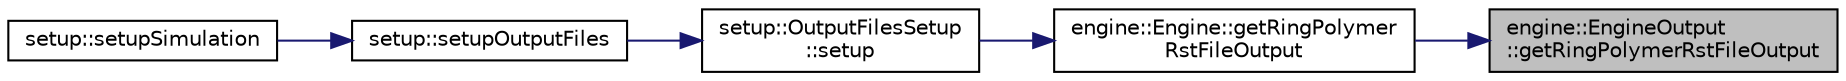 digraph "engine::EngineOutput::getRingPolymerRstFileOutput"
{
 // LATEX_PDF_SIZE
  edge [fontname="Helvetica",fontsize="10",labelfontname="Helvetica",labelfontsize="10"];
  node [fontname="Helvetica",fontsize="10",shape=record];
  rankdir="RL";
  Node1 [label="engine::EngineOutput\l::getRingPolymerRstFileOutput",height=0.2,width=0.4,color="black", fillcolor="grey75", style="filled", fontcolor="black",tooltip=" "];
  Node1 -> Node2 [dir="back",color="midnightblue",fontsize="10",style="solid",fontname="Helvetica"];
  Node2 [label="engine::Engine::getRingPolymer\lRstFileOutput",height=0.2,width=0.4,color="black", fillcolor="white", style="filled",URL="$classengine_1_1Engine.html#ae7a3b2d0444592af238d846519c94819",tooltip=" "];
  Node2 -> Node3 [dir="back",color="midnightblue",fontsize="10",style="solid",fontname="Helvetica"];
  Node3 [label="setup::OutputFilesSetup\l::setup",height=0.2,width=0.4,color="black", fillcolor="white", style="filled",URL="$classsetup_1_1OutputFilesSetup.html#a1fd707157b64fa7c6da50fbc415fd4f6",tooltip="setup output files"];
  Node3 -> Node4 [dir="back",color="midnightblue",fontsize="10",style="solid",fontname="Helvetica"];
  Node4 [label="setup::setupOutputFiles",height=0.2,width=0.4,color="black", fillcolor="white", style="filled",URL="$namespacesetup.html#aeba2415817b4b23158ba207863e9daaa",tooltip="wrapper function to setup output files"];
  Node4 -> Node5 [dir="back",color="midnightblue",fontsize="10",style="solid",fontname="Helvetica"];
  Node5 [label="setup::setupSimulation",height=0.2,width=0.4,color="black", fillcolor="white", style="filled",URL="$namespacesetup.html#a1c000cdfa46aed7d8018017635915ae1",tooltip="setup the engine"];
}
